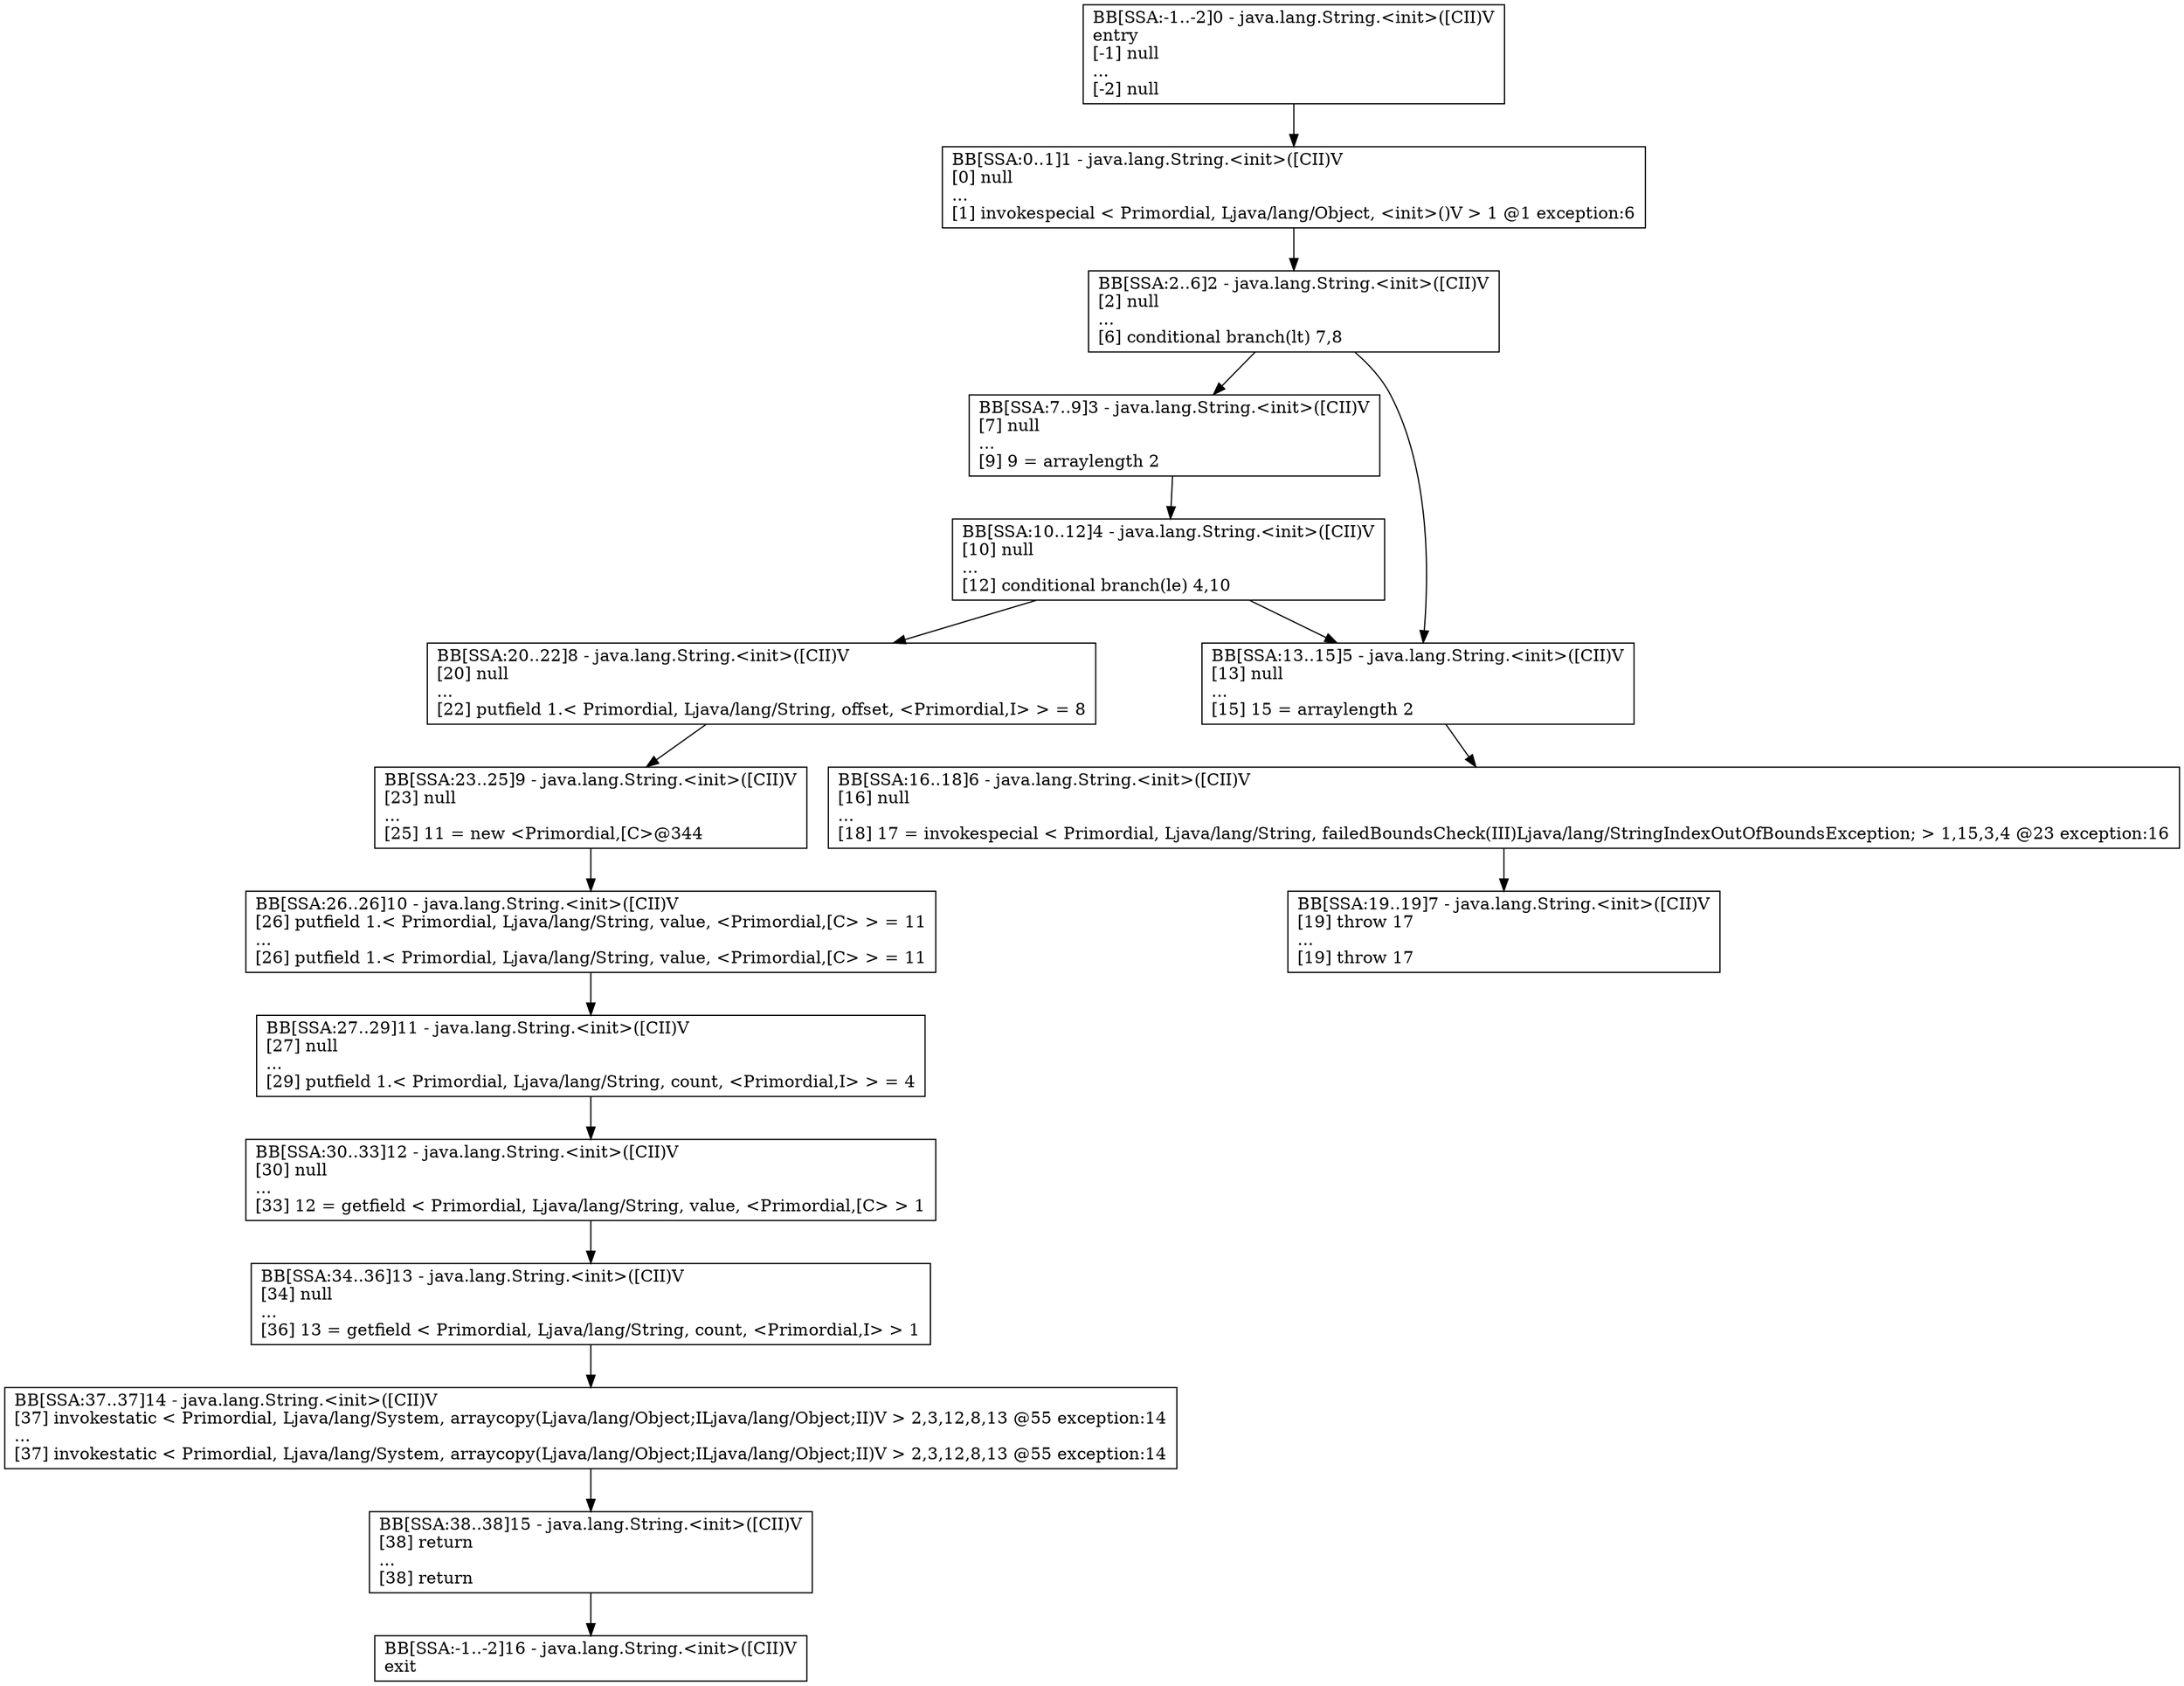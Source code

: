 digraph{
4 [label="BB[SSA:7..9]3 - java.lang.String.<init>([CII)V\l[7] null\l...\l[9] 9 = arraylength 2\l", shape=box, color=black]
3 [label="BB[SSA:2..6]2 - java.lang.String.<init>([CII)V\l[2] null\l...\l[6] conditional branch(lt) 7,8\l", shape=box, color=black]
13 [label="BB[SSA:30..33]12 - java.lang.String.<init>([CII)V\l[30] null\l...\l[33] 12 = getfield < Primordial, Ljava/lang/String, value, <Primordial,[C> > 1\l", shape=box, color=black]
6 [label="BB[SSA:13..15]5 - java.lang.String.<init>([CII)V\l[13] null\l...\l[15] 15 = arraylength 2\l", shape=box, color=black]
12 [label="BB[SSA:27..29]11 - java.lang.String.<init>([CII)V\l[27] null\l...\l[29] putfield 1.< Primordial, Ljava/lang/String, count, <Primordial,I> > = 4\l", shape=box, color=black]
17 [label="BB[SSA:-1..-2]16 - java.lang.String.<init>([CII)V\lexit\l", shape=box, color=black]
2 [label="BB[SSA:0..1]1 - java.lang.String.<init>([CII)V\l[0] null\l...\l[1] invokespecial < Primordial, Ljava/lang/Object, <init>()V > 1 @1 exception:6\l", shape=box, color=black]
5 [label="BB[SSA:10..12]4 - java.lang.String.<init>([CII)V\l[10] null\l...\l[12] conditional branch(le) 4,10\l", shape=box, color=black]
10 [label="BB[SSA:23..25]9 - java.lang.String.<init>([CII)V\l[23] null\l...\l[25] 11 = new <Primordial,[C>@344 \l", shape=box, color=black]
15 [label="BB[SSA:37..37]14 - java.lang.String.<init>([CII)V\l[37] invokestatic < Primordial, Ljava/lang/System, arraycopy(Ljava/lang/Object;ILjava/lang/Object;II)V > 2,3,12,8,13 @55 exception:14\l...\l[37] invokestatic < Primordial, Ljava/lang/System, arraycopy(Ljava/lang/Object;ILjava/lang/Object;II)V > 2,3,12,8,13 @55 exception:14\l", shape=box, color=black]
14 [label="BB[SSA:34..36]13 - java.lang.String.<init>([CII)V\l[34] null\l...\l[36] 13 = getfield < Primordial, Ljava/lang/String, count, <Primordial,I> > 1\l", shape=box, color=black]
11 [label="BB[SSA:26..26]10 - java.lang.String.<init>([CII)V\l[26] putfield 1.< Primordial, Ljava/lang/String, value, <Primordial,[C> > = 11\l...\l[26] putfield 1.< Primordial, Ljava/lang/String, value, <Primordial,[C> > = 11\l", shape=box, color=black]
8 [label="BB[SSA:19..19]7 - java.lang.String.<init>([CII)V\l[19] throw 17\l...\l[19] throw 17\l", shape=box, color=black]
9 [label="BB[SSA:20..22]8 - java.lang.String.<init>([CII)V\l[20] null\l...\l[22] putfield 1.< Primordial, Ljava/lang/String, offset, <Primordial,I> > = 8\l", shape=box, color=black]
7 [label="BB[SSA:16..18]6 - java.lang.String.<init>([CII)V\l[16] null\l...\l[18] 17 = invokespecial < Primordial, Ljava/lang/String, failedBoundsCheck(III)Ljava/lang/StringIndexOutOfBoundsException; > 1,15,3,4 @23 exception:16\l", shape=box, color=black]
16 [label="BB[SSA:38..38]15 - java.lang.String.<init>([CII)V\l[38] return\l...\l[38] return\l", shape=box, color=black]
1 [label="BB[SSA:-1..-2]0 - java.lang.String.<init>([CII)V\lentry\l[-1] null\l...\l[-2] null\l", shape=box, color=black]
1 -> 2
2 -> 3
3 -> 4
3 -> 6
4 -> 5
5 -> 6
5 -> 9
6 -> 7
7 -> 8
9 -> 10
10 -> 11
11 -> 12
12 -> 13
13 -> 14
14 -> 15
15 -> 16
16 -> 17
}